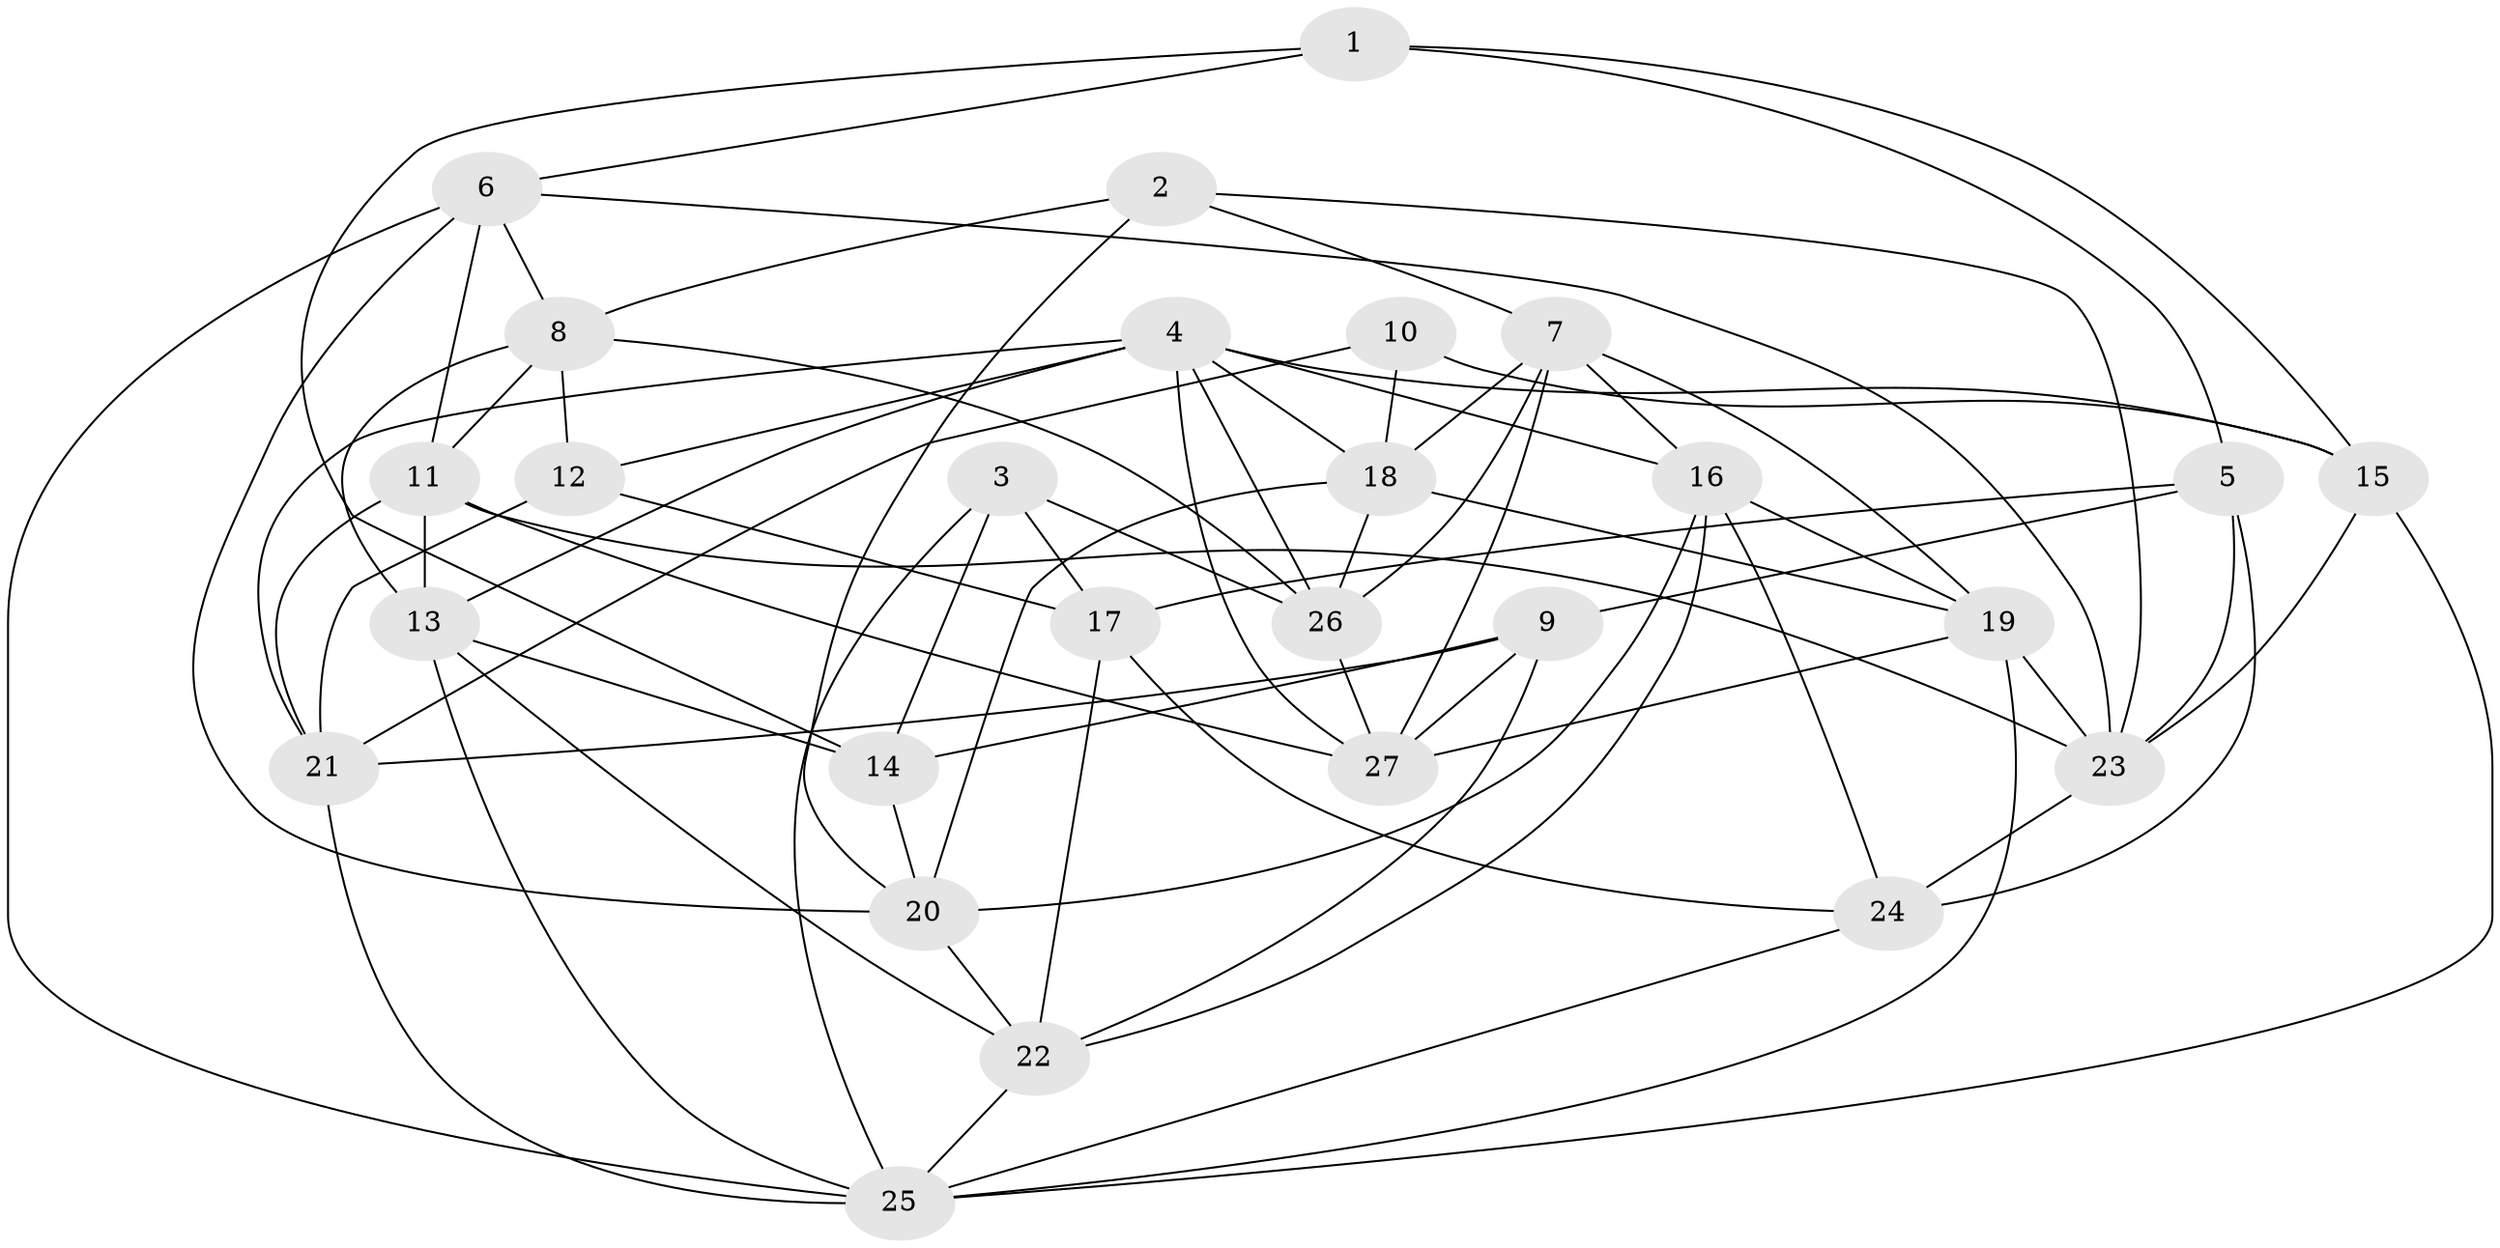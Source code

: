 // original degree distribution, {4: 1.0}
// Generated by graph-tools (version 1.1) at 2025/50/03/09/25 03:50:46]
// undirected, 27 vertices, 75 edges
graph export_dot {
graph [start="1"]
  node [color=gray90,style=filled];
  1;
  2;
  3;
  4;
  5;
  6;
  7;
  8;
  9;
  10;
  11;
  12;
  13;
  14;
  15;
  16;
  17;
  18;
  19;
  20;
  21;
  22;
  23;
  24;
  25;
  26;
  27;
  1 -- 5 [weight=1.0];
  1 -- 6 [weight=1.0];
  1 -- 14 [weight=1.0];
  1 -- 15 [weight=1.0];
  2 -- 7 [weight=1.0];
  2 -- 8 [weight=1.0];
  2 -- 20 [weight=1.0];
  2 -- 23 [weight=1.0];
  3 -- 14 [weight=1.0];
  3 -- 17 [weight=1.0];
  3 -- 25 [weight=1.0];
  3 -- 26 [weight=1.0];
  4 -- 12 [weight=1.0];
  4 -- 13 [weight=1.0];
  4 -- 15 [weight=1.0];
  4 -- 16 [weight=1.0];
  4 -- 18 [weight=1.0];
  4 -- 21 [weight=1.0];
  4 -- 26 [weight=1.0];
  4 -- 27 [weight=1.0];
  5 -- 9 [weight=1.0];
  5 -- 17 [weight=2.0];
  5 -- 23 [weight=1.0];
  5 -- 24 [weight=1.0];
  6 -- 8 [weight=1.0];
  6 -- 11 [weight=1.0];
  6 -- 20 [weight=1.0];
  6 -- 23 [weight=1.0];
  6 -- 25 [weight=1.0];
  7 -- 16 [weight=1.0];
  7 -- 18 [weight=1.0];
  7 -- 19 [weight=1.0];
  7 -- 26 [weight=1.0];
  7 -- 27 [weight=1.0];
  8 -- 11 [weight=1.0];
  8 -- 12 [weight=1.0];
  8 -- 13 [weight=1.0];
  8 -- 26 [weight=1.0];
  9 -- 14 [weight=2.0];
  9 -- 21 [weight=1.0];
  9 -- 22 [weight=1.0];
  9 -- 27 [weight=1.0];
  10 -- 15 [weight=2.0];
  10 -- 18 [weight=1.0];
  10 -- 21 [weight=1.0];
  11 -- 13 [weight=1.0];
  11 -- 21 [weight=1.0];
  11 -- 23 [weight=1.0];
  11 -- 27 [weight=1.0];
  12 -- 17 [weight=1.0];
  12 -- 21 [weight=1.0];
  13 -- 14 [weight=1.0];
  13 -- 22 [weight=1.0];
  13 -- 25 [weight=1.0];
  14 -- 20 [weight=1.0];
  15 -- 23 [weight=1.0];
  15 -- 25 [weight=1.0];
  16 -- 19 [weight=1.0];
  16 -- 20 [weight=1.0];
  16 -- 22 [weight=1.0];
  16 -- 24 [weight=1.0];
  17 -- 22 [weight=1.0];
  17 -- 24 [weight=1.0];
  18 -- 19 [weight=1.0];
  18 -- 20 [weight=1.0];
  18 -- 26 [weight=1.0];
  19 -- 23 [weight=1.0];
  19 -- 25 [weight=1.0];
  19 -- 27 [weight=1.0];
  20 -- 22 [weight=1.0];
  21 -- 25 [weight=1.0];
  22 -- 25 [weight=1.0];
  23 -- 24 [weight=2.0];
  24 -- 25 [weight=1.0];
  26 -- 27 [weight=1.0];
}
